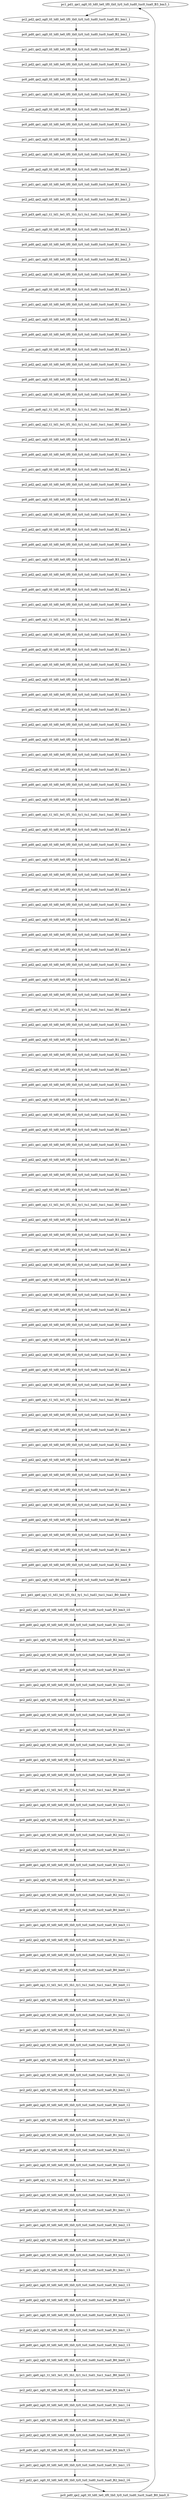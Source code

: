 digraph Test{
pc1_pd1_qe1_og0_t0_td0_te0_tf0_th0_ty0_tu0_tud0_tuc0_tua0_B3_bm3_1 -> pc2_pd2_qe2_og0_t0_td0_te0_tf0_th0_ty0_tu0_tud0_tuc0_tua0_B1_bm1_1 -> pc0_pd0_qe1_og0_t0_td0_te0_tf0_th0_ty0_tu0_tud0_tuc0_tua0_B2_bm2_1 -> pc1_pd1_qe2_og0_t0_td0_te0_tf0_th0_ty0_tu0_tud0_tuc0_tua0_B0_bm0_2 -> pc2_pd2_qe1_og0_t0_td0_te0_tf0_th0_ty0_tu0_tud0_tuc0_tua0_B3_bm3_2 -> pc0_pd0_qe2_og0_t0_td0_te0_tf0_th0_ty0_tu0_tud0_tuc0_tua0_B1_bm1_2 -> pc1_pd1_qe1_og0_t0_td0_te0_tf0_th0_ty0_tu0_tud0_tuc0_tua0_B2_bm2_2 -> pc2_pd2_qe2_og0_t0_td0_te0_tf0_th0_ty0_tu0_tud0_tuc0_tua0_B0_bm0_2 -> pc0_pd0_qe1_og0_t0_td0_te0_tf0_th0_ty0_tu0_tud0_tuc0_tua0_B3_bm3_2 -> pc1_pd1_qe2_og0_t0_td0_te0_tf0_th0_ty0_tu0_tud0_tuc0_tua0_B1_bm1_2 -> pc2_pd2_qe1_og0_t0_td0_te0_tf0_th0_ty0_tu0_tud0_tuc0_tua0_B2_bm2_2 -> pc0_pd0_qe2_og0_t0_td0_te0_tf0_th0_ty0_tu0_tud0_tuc0_tua0_B0_bm0_2 -> pc1_pd1_qe1_og0_t0_td0_te0_tf0_th0_ty0_tu0_tud0_tuc0_tua0_B3_bm3_2 -> pc2_pd2_qe2_og0_t0_td0_te0_tf0_th0_ty0_tu0_tud0_tuc0_tua0_B1_bm1_2 -> pc3_pd3_qe0_og1_t1_td1_te1_tf1_th1_ty1_tu1_tud1_tuc1_tua1_B0_bm0_2 -> pc2_pd2_qe1_og0_t0_td0_te0_tf0_th0_ty0_tu0_tud0_tuc0_tua0_B3_bm3_3 -> pc0_pd0_qe2_og0_t0_td0_te0_tf0_th0_ty0_tu0_tud0_tuc0_tua0_B1_bm1_3 -> pc1_pd1_qe1_og0_t0_td0_te0_tf0_th0_ty0_tu0_tud0_tuc0_tua0_B2_bm2_3 -> pc2_pd2_qe2_og0_t0_td0_te0_tf0_th0_ty0_tu0_tud0_tuc0_tua0_B0_bm0_3 -> pc0_pd0_qe1_og0_t0_td0_te0_tf0_th0_ty0_tu0_tud0_tuc0_tua0_B3_bm3_3 -> pc1_pd1_qe2_og0_t0_td0_te0_tf0_th0_ty0_tu0_tud0_tuc0_tua0_B1_bm1_3 -> pc2_pd2_qe1_og0_t0_td0_te0_tf0_th0_ty0_tu0_tud0_tuc0_tua0_B2_bm2_3 -> pc0_pd0_qe2_og0_t0_td0_te0_tf0_th0_ty0_tu0_tud0_tuc0_tua0_B0_bm0_3 -> pc1_pd1_qe1_og0_t0_td0_te0_tf0_th0_ty0_tu0_tud0_tuc0_tua0_B3_bm3_3 -> pc2_pd2_qe2_og0_t0_td0_te0_tf0_th0_ty0_tu0_tud0_tuc0_tua0_B1_bm1_3 -> pc0_pd0_qe1_og0_t0_td0_te0_tf0_th0_ty0_tu0_tud0_tuc0_tua0_B2_bm2_3 -> pc1_pd1_qe2_og0_t0_td0_te0_tf0_th0_ty0_tu0_tud0_tuc0_tua0_B0_bm0_3 -> pc1_pd1_qe0_og1_t1_td1_te1_tf1_th1_ty1_tu1_tud1_tuc1_tua1_B0_bm0_3 -> pc1_pd1_qe2_og2_t1_td1_te1_tf1_th1_ty1_tu1_tud1_tuc1_tua1_B0_bm0_3 -> pc2_pd2_qe1_og0_t0_td0_te0_tf0_th0_ty0_tu0_tud0_tuc0_tua0_B3_bm3_4 -> pc0_pd0_qe2_og0_t0_td0_te0_tf0_th0_ty0_tu0_tud0_tuc0_tua0_B1_bm1_4 -> pc1_pd1_qe1_og0_t0_td0_te0_tf0_th0_ty0_tu0_tud0_tuc0_tua0_B2_bm2_4 -> pc2_pd2_qe2_og0_t0_td0_te0_tf0_th0_ty0_tu0_tud0_tuc0_tua0_B0_bm0_4 -> pc0_pd0_qe1_og0_t0_td0_te0_tf0_th0_ty0_tu0_tud0_tuc0_tua0_B3_bm3_4 -> pc1_pd1_qe2_og0_t0_td0_te0_tf0_th0_ty0_tu0_tud0_tuc0_tua0_B1_bm1_4 -> pc2_pd2_qe1_og0_t0_td0_te0_tf0_th0_ty0_tu0_tud0_tuc0_tua0_B2_bm2_4 -> pc0_pd0_qe2_og0_t0_td0_te0_tf0_th0_ty0_tu0_tud0_tuc0_tua0_B0_bm0_4 -> pc1_pd1_qe1_og0_t0_td0_te0_tf0_th0_ty0_tu0_tud0_tuc0_tua0_B3_bm3_4 -> pc2_pd2_qe2_og0_t0_td0_te0_tf0_th0_ty0_tu0_tud0_tuc0_tua0_B1_bm1_4 -> pc0_pd0_qe1_og0_t0_td0_te0_tf0_th0_ty0_tu0_tud0_tuc0_tua0_B2_bm2_4 -> pc1_pd1_qe2_og0_t0_td0_te0_tf0_th0_ty0_tu0_tud0_tuc0_tua0_B0_bm0_4 -> pc1_pd1_qe0_og1_t1_td1_te1_tf1_th1_ty1_tu1_tud1_tuc1_tua1_B0_bm0_4 -> pc2_pd2_qe1_og0_t0_td0_te0_tf0_th0_ty0_tu0_tud0_tuc0_tua0_B3_bm3_5 -> pc0_pd0_qe2_og0_t0_td0_te0_tf0_th0_ty0_tu0_tud0_tuc0_tua0_B1_bm1_5 -> pc1_pd1_qe1_og0_t0_td0_te0_tf0_th0_ty0_tu0_tud0_tuc0_tua0_B2_bm2_5 -> pc2_pd2_qe2_og0_t0_td0_te0_tf0_th0_ty0_tu0_tud0_tuc0_tua0_B0_bm0_5 -> pc0_pd0_qe1_og0_t0_td0_te0_tf0_th0_ty0_tu0_tud0_tuc0_tua0_B3_bm3_5 -> pc1_pd1_qe2_og0_t0_td0_te0_tf0_th0_ty0_tu0_tud0_tuc0_tua0_B1_bm1_5 -> pc2_pd2_qe1_og0_t0_td0_te0_tf0_th0_ty0_tu0_tud0_tuc0_tua0_B2_bm2_5 -> pc0_pd0_qe2_og0_t0_td0_te0_tf0_th0_ty0_tu0_tud0_tuc0_tua0_B0_bm0_5 -> pc1_pd1_qe1_og0_t0_td0_te0_tf0_th0_ty0_tu0_tud0_tuc0_tua0_B3_bm3_5 -> pc2_pd2_qe2_og0_t0_td0_te0_tf0_th0_ty0_tu0_tud0_tuc0_tua0_B1_bm1_5 -> pc0_pd0_qe1_og0_t0_td0_te0_tf0_th0_ty0_tu0_tud0_tuc0_tua0_B2_bm2_5 -> pc1_pd1_qe2_og0_t0_td0_te0_tf0_th0_ty0_tu0_tud0_tuc0_tua0_B0_bm0_5 -> pc1_pd1_qe0_og1_t1_td1_te1_tf1_th1_ty1_tu1_tud1_tuc1_tua1_B0_bm0_5 -> pc2_pd2_qe1_og0_t0_td0_te0_tf0_th0_ty0_tu0_tud0_tuc0_tua0_B3_bm3_6 -> pc0_pd0_qe2_og0_t0_td0_te0_tf0_th0_ty0_tu0_tud0_tuc0_tua0_B1_bm1_6 -> pc1_pd1_qe1_og0_t0_td0_te0_tf0_th0_ty0_tu0_tud0_tuc0_tua0_B2_bm2_6 -> pc2_pd2_qe2_og0_t0_td0_te0_tf0_th0_ty0_tu0_tud0_tuc0_tua0_B0_bm0_6 -> pc0_pd0_qe1_og0_t0_td0_te0_tf0_th0_ty0_tu0_tud0_tuc0_tua0_B3_bm3_6 -> pc1_pd1_qe2_og0_t0_td0_te0_tf0_th0_ty0_tu0_tud0_tuc0_tua0_B1_bm1_6 -> pc2_pd2_qe1_og0_t0_td0_te0_tf0_th0_ty0_tu0_tud0_tuc0_tua0_B2_bm2_6 -> pc0_pd0_qe2_og0_t0_td0_te0_tf0_th0_ty0_tu0_tud0_tuc0_tua0_B0_bm0_6 -> pc1_pd1_qe1_og0_t0_td0_te0_tf0_th0_ty0_tu0_tud0_tuc0_tua0_B3_bm3_6 -> pc2_pd2_qe2_og0_t0_td0_te0_tf0_th0_ty0_tu0_tud0_tuc0_tua0_B1_bm1_6 -> pc0_pd0_qe1_og0_t0_td0_te0_tf0_th0_ty0_tu0_tud0_tuc0_tua0_B2_bm2_6 -> pc1_pd1_qe2_og0_t0_td0_te0_tf0_th0_ty0_tu0_tud0_tuc0_tua0_B0_bm0_6 -> pc1_pd1_qe0_og1_t1_td1_te1_tf1_th1_ty1_tu1_tud1_tuc1_tua1_B0_bm0_6 -> pc2_pd2_qe1_og0_t0_td0_te0_tf0_th0_ty0_tu0_tud0_tuc0_tua0_B3_bm3_7 -> pc0_pd0_qe2_og0_t0_td0_te0_tf0_th0_ty0_tu0_tud0_tuc0_tua0_B1_bm1_7 -> pc1_pd1_qe1_og0_t0_td0_te0_tf0_th0_ty0_tu0_tud0_tuc0_tua0_B2_bm2_7 -> pc2_pd2_qe2_og0_t0_td0_te0_tf0_th0_ty0_tu0_tud0_tuc0_tua0_B0_bm0_7 -> pc0_pd0_qe1_og0_t0_td0_te0_tf0_th0_ty0_tu0_tud0_tuc0_tua0_B3_bm3_7 -> pc1_pd1_qe2_og0_t0_td0_te0_tf0_th0_ty0_tu0_tud0_tuc0_tua0_B1_bm1_7 -> pc2_pd2_qe1_og0_t0_td0_te0_tf0_th0_ty0_tu0_tud0_tuc0_tua0_B2_bm2_7 -> pc0_pd0_qe2_og0_t0_td0_te0_tf0_th0_ty0_tu0_tud0_tuc0_tua0_B0_bm0_7 -> pc1_pd1_qe1_og0_t0_td0_te0_tf0_th0_ty0_tu0_tud0_tuc0_tua0_B3_bm3_7 -> pc2_pd2_qe2_og0_t0_td0_te0_tf0_th0_ty0_tu0_tud0_tuc0_tua0_B1_bm1_7 -> pc0_pd0_qe1_og0_t0_td0_te0_tf0_th0_ty0_tu0_tud0_tuc0_tua0_B2_bm2_7 -> pc1_pd1_qe2_og0_t0_td0_te0_tf0_th0_ty0_tu0_tud0_tuc0_tua0_B0_bm0_7 -> pc1_pd1_qe0_og1_t1_td1_te1_tf1_th1_ty1_tu1_tud1_tuc1_tua1_B0_bm0_7 -> pc2_pd2_qe1_og0_t0_td0_te0_tf0_th0_ty0_tu0_tud0_tuc0_tua0_B3_bm3_8 -> pc0_pd0_qe2_og0_t0_td0_te0_tf0_th0_ty0_tu0_tud0_tuc0_tua0_B1_bm1_8 -> pc1_pd1_qe1_og0_t0_td0_te0_tf0_th0_ty0_tu0_tud0_tuc0_tua0_B2_bm2_8 -> pc2_pd2_qe2_og0_t0_td0_te0_tf0_th0_ty0_tu0_tud0_tuc0_tua0_B0_bm0_8 -> pc0_pd0_qe1_og0_t0_td0_te0_tf0_th0_ty0_tu0_tud0_tuc0_tua0_B3_bm3_8 -> pc1_pd1_qe2_og0_t0_td0_te0_tf0_th0_ty0_tu0_tud0_tuc0_tua0_B1_bm1_8 -> pc2_pd2_qe1_og0_t0_td0_te0_tf0_th0_ty0_tu0_tud0_tuc0_tua0_B2_bm2_8 -> pc0_pd0_qe2_og0_t0_td0_te0_tf0_th0_ty0_tu0_tud0_tuc0_tua0_B0_bm0_8 -> pc1_pd1_qe1_og0_t0_td0_te0_tf0_th0_ty0_tu0_tud0_tuc0_tua0_B3_bm3_8 -> pc2_pd2_qe2_og0_t0_td0_te0_tf0_th0_ty0_tu0_tud0_tuc0_tua0_B1_bm1_8 -> pc0_pd0_qe1_og0_t0_td0_te0_tf0_th0_ty0_tu0_tud0_tuc0_tua0_B2_bm2_8 -> pc1_pd1_qe2_og0_t0_td0_te0_tf0_th0_ty0_tu0_tud0_tuc0_tua0_B0_bm0_8 -> pc1_pd1_qe0_og1_t1_td1_te1_tf1_th1_ty1_tu1_tud1_tuc1_tua1_B0_bm0_8 -> pc2_pd2_qe1_og0_t0_td0_te0_tf0_th0_ty0_tu0_tud0_tuc0_tua0_B3_bm3_9 -> pc0_pd0_qe2_og0_t0_td0_te0_tf0_th0_ty0_tu0_tud0_tuc0_tua0_B1_bm1_9 -> pc1_pd1_qe1_og0_t0_td0_te0_tf0_th0_ty0_tu0_tud0_tuc0_tua0_B2_bm2_9 -> pc2_pd2_qe2_og0_t0_td0_te0_tf0_th0_ty0_tu0_tud0_tuc0_tua0_B0_bm0_9 -> pc0_pd0_qe1_og0_t0_td0_te0_tf0_th0_ty0_tu0_tud0_tuc0_tua0_B3_bm3_9 -> pc1_pd1_qe2_og0_t0_td0_te0_tf0_th0_ty0_tu0_tud0_tuc0_tua0_B1_bm1_9 -> pc2_pd2_qe1_og0_t0_td0_te0_tf0_th0_ty0_tu0_tud0_tuc0_tua0_B2_bm2_9 -> pc0_pd0_qe2_og0_t0_td0_te0_tf0_th0_ty0_tu0_tud0_tuc0_tua0_B0_bm0_9 -> pc1_pd1_qe1_og0_t0_td0_te0_tf0_th0_ty0_tu0_tud0_tuc0_tua0_B3_bm3_9 -> pc2_pd2_qe2_og0_t0_td0_te0_tf0_th0_ty0_tu0_tud0_tuc0_tua0_B1_bm1_9 -> pc0_pd0_qe1_og0_t0_td0_te0_tf0_th0_ty0_tu0_tud0_tuc0_tua0_B2_bm2_9 -> pc1_pd1_qe2_og0_t0_td0_te0_tf0_th0_ty0_tu0_tud0_tuc0_tua0_B0_bm0_9 -> pc1_pd1_qe0_og1_t1_td1_te1_tf1_th1_ty1_tu1_tud1_tuc1_tua1_B0_bm0_9 -> pc2_pd2_qe1_og0_t0_td0_te0_tf0_th0_ty0_tu0_tud0_tuc0_tua0_B3_bm3_10 -> pc0_pd0_qe2_og0_t0_td0_te0_tf0_th0_ty0_tu0_tud0_tuc0_tua0_B1_bm1_10 -> pc1_pd1_qe1_og0_t0_td0_te0_tf0_th0_ty0_tu0_tud0_tuc0_tua0_B2_bm2_10 -> pc2_pd2_qe2_og0_t0_td0_te0_tf0_th0_ty0_tu0_tud0_tuc0_tua0_B0_bm0_10 -> pc0_pd0_qe1_og0_t0_td0_te0_tf0_th0_ty0_tu0_tud0_tuc0_tua0_B3_bm3_10 -> pc1_pd1_qe2_og0_t0_td0_te0_tf0_th0_ty0_tu0_tud0_tuc0_tua0_B1_bm1_10 -> pc2_pd2_qe1_og0_t0_td0_te0_tf0_th0_ty0_tu0_tud0_tuc0_tua0_B2_bm2_10 -> pc0_pd0_qe2_og0_t0_td0_te0_tf0_th0_ty0_tu0_tud0_tuc0_tua0_B0_bm0_10 -> pc1_pd1_qe1_og0_t0_td0_te0_tf0_th0_ty0_tu0_tud0_tuc0_tua0_B3_bm3_10 -> pc2_pd2_qe2_og0_t0_td0_te0_tf0_th0_ty0_tu0_tud0_tuc0_tua0_B1_bm1_10 -> pc0_pd0_qe1_og0_t0_td0_te0_tf0_th0_ty0_tu0_tud0_tuc0_tua0_B2_bm2_10 -> pc1_pd1_qe2_og0_t0_td0_te0_tf0_th0_ty0_tu0_tud0_tuc0_tua0_B0_bm0_10 -> pc1_pd1_qe0_og1_t1_td1_te1_tf1_th1_ty1_tu1_tud1_tuc1_tua1_B0_bm0_10 -> pc2_pd2_qe1_og0_t0_td0_te0_tf0_th0_ty0_tu0_tud0_tuc0_tua0_B3_bm3_11 -> pc0_pd0_qe2_og0_t0_td0_te0_tf0_th0_ty0_tu0_tud0_tuc0_tua0_B1_bm1_11 -> pc1_pd1_qe1_og0_t0_td0_te0_tf0_th0_ty0_tu0_tud0_tuc0_tua0_B2_bm2_11 -> pc2_pd2_qe2_og0_t0_td0_te0_tf0_th0_ty0_tu0_tud0_tuc0_tua0_B0_bm0_11 -> pc0_pd0_qe1_og0_t0_td0_te0_tf0_th0_ty0_tu0_tud0_tuc0_tua0_B3_bm3_11 -> pc1_pd1_qe2_og0_t0_td0_te0_tf0_th0_ty0_tu0_tud0_tuc0_tua0_B1_bm1_11 -> pc2_pd2_qe1_og0_t0_td0_te0_tf0_th0_ty0_tu0_tud0_tuc0_tua0_B2_bm2_11 -> pc0_pd0_qe2_og0_t0_td0_te0_tf0_th0_ty0_tu0_tud0_tuc0_tua0_B0_bm0_11 -> pc1_pd1_qe1_og0_t0_td0_te0_tf0_th0_ty0_tu0_tud0_tuc0_tua0_B3_bm3_11 -> pc2_pd2_qe2_og0_t0_td0_te0_tf0_th0_ty0_tu0_tud0_tuc0_tua0_B1_bm1_11 -> pc0_pd0_qe1_og0_t0_td0_te0_tf0_th0_ty0_tu0_tud0_tuc0_tua0_B2_bm2_11 -> pc1_pd1_qe2_og0_t0_td0_te0_tf0_th0_ty0_tu0_tud0_tuc0_tua0_B0_bm0_11 -> pc1_pd1_qe0_og1_t1_td1_te1_tf1_th1_ty1_tu1_tud1_tuc1_tua1_B0_bm0_11 -> pc2_pd2_qe1_og0_t0_td0_te0_tf0_th0_ty0_tu0_tud0_tuc0_tua0_B3_bm3_12 -> pc0_pd0_qe2_og0_t0_td0_te0_tf0_th0_ty0_tu0_tud0_tuc0_tua0_B1_bm1_12 -> pc1_pd1_qe1_og0_t0_td0_te0_tf0_th0_ty0_tu0_tud0_tuc0_tua0_B2_bm2_12 -> pc2_pd2_qe2_og0_t0_td0_te0_tf0_th0_ty0_tu0_tud0_tuc0_tua0_B0_bm0_12 -> pc0_pd0_qe1_og0_t0_td0_te0_tf0_th0_ty0_tu0_tud0_tuc0_tua0_B3_bm3_12 -> pc1_pd1_qe2_og0_t0_td0_te0_tf0_th0_ty0_tu0_tud0_tuc0_tua0_B1_bm1_12 -> pc2_pd2_qe1_og0_t0_td0_te0_tf0_th0_ty0_tu0_tud0_tuc0_tua0_B2_bm2_12 -> pc0_pd0_qe2_og0_t0_td0_te0_tf0_th0_ty0_tu0_tud0_tuc0_tua0_B0_bm0_12 -> pc1_pd1_qe1_og0_t0_td0_te0_tf0_th0_ty0_tu0_tud0_tuc0_tua0_B3_bm3_12 -> pc2_pd2_qe2_og0_t0_td0_te0_tf0_th0_ty0_tu0_tud0_tuc0_tua0_B1_bm1_12 -> pc0_pd0_qe1_og0_t0_td0_te0_tf0_th0_ty0_tu0_tud0_tuc0_tua0_B2_bm2_12 -> pc1_pd1_qe2_og0_t0_td0_te0_tf0_th0_ty0_tu0_tud0_tuc0_tua0_B0_bm0_12 -> pc1_pd1_qe0_og1_t1_td1_te1_tf1_th1_ty1_tu1_tud1_tuc1_tua1_B0_bm0_12 -> pc2_pd2_qe1_og0_t0_td0_te0_tf0_th0_ty0_tu0_tud0_tuc0_tua0_B3_bm3_13 -> pc0_pd0_qe2_og0_t0_td0_te0_tf0_th0_ty0_tu0_tud0_tuc0_tua0_B1_bm1_13 -> pc1_pd1_qe1_og0_t0_td0_te0_tf0_th0_ty0_tu0_tud0_tuc0_tua0_B2_bm2_13 -> pc2_pd2_qe2_og0_t0_td0_te0_tf0_th0_ty0_tu0_tud0_tuc0_tua0_B0_bm0_13 -> pc0_pd0_qe1_og0_t0_td0_te0_tf0_th0_ty0_tu0_tud0_tuc0_tua0_B3_bm3_13 -> pc1_pd1_qe2_og0_t0_td0_te0_tf0_th0_ty0_tu0_tud0_tuc0_tua0_B1_bm1_13 -> pc2_pd2_qe1_og0_t0_td0_te0_tf0_th0_ty0_tu0_tud0_tuc0_tua0_B2_bm2_13 -> pc0_pd0_qe2_og0_t0_td0_te0_tf0_th0_ty0_tu0_tud0_tuc0_tua0_B0_bm0_13 -> pc1_pd1_qe1_og0_t0_td0_te0_tf0_th0_ty0_tu0_tud0_tuc0_tua0_B3_bm3_13 -> pc2_pd2_qe2_og0_t0_td0_te0_tf0_th0_ty0_tu0_tud0_tuc0_tua0_B1_bm1_13 -> pc0_pd0_qe1_og0_t0_td0_te0_tf0_th0_ty0_tu0_tud0_tuc0_tua0_B2_bm2_13 -> pc1_pd1_qe2_og0_t0_td0_te0_tf0_th0_ty0_tu0_tud0_tuc0_tua0_B0_bm0_13 -> pc1_pd1_qe0_og1_t1_td1_te1_tf1_th1_ty1_tu1_tud1_tuc1_tua1_B0_bm0_13 -> pc2_pd2_qe1_og0_t0_td0_te0_tf0_th0_ty0_tu0_tud0_tuc0_tua0_B3_bm3_14 -> pc0_pd0_qe2_og0_t0_td0_te0_tf0_th0_ty0_tu0_tud0_tuc0_tua0_B1_bm1_14 -> pc1_pd1_qe1_og0_t0_td0_te0_tf0_th0_ty0_tu0_tud0_tuc0_tua0_B2_bm2_15 -> pc2_pd2_qe2_og0_t0_td0_te0_tf0_th0_ty0_tu0_tud0_tuc0_tua0_B0_bm0_15 -> pc0_pd0_qe1_og0_t0_td0_te0_tf0_th0_ty0_tu0_tud0_tuc0_tua0_B3_bm3_15 -> pc1_pd1_qe2_og0_t0_td0_te0_tf0_th0_ty0_tu0_tud0_tuc0_tua0_B1_bm1_15 -> pc2_pd2_qe1_og0_t0_td0_te0_tf0_th0_ty0_tu0_tud0_tuc0_tua0_B2_bm2_16 -> pc0_pd0_qe2_og0_t0_td0_te0_tf0_th0_ty0_tu0_tud0_tuc0_tua0_B0_bm0_0 -> pc1_pd1_qe1_og0_t0_td0_te0_tf0_th0_ty0_tu0_tud0_tuc0_tua0_B3_bm3_1;}